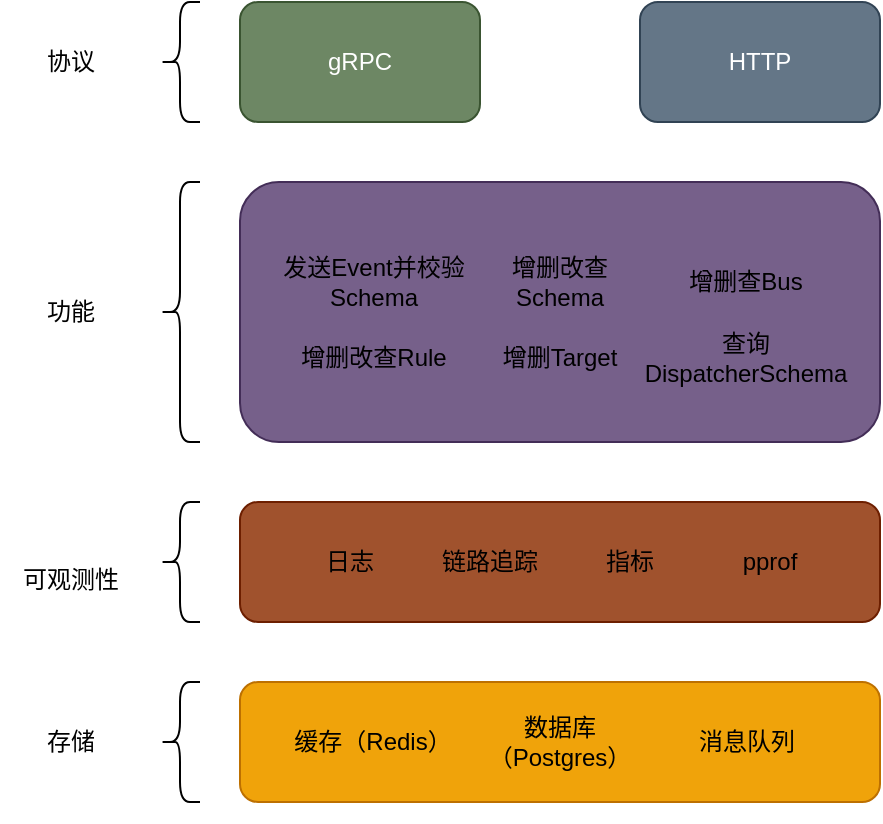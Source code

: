 <mxfile version="27.1.6">
  <diagram name="Page-1" id="1-SDgheZAcAL83luq5_0">
    <mxGraphModel dx="946" dy="1238" grid="1" gridSize="10" guides="1" tooltips="1" connect="1" arrows="1" fold="1" page="1" pageScale="1" pageWidth="850" pageHeight="1100" math="0" shadow="0">
      <root>
        <mxCell id="0" />
        <mxCell id="1" parent="0" />
        <mxCell id="oMM0Ju_mb2_yokq0EX_5-1" value="" style="shape=table;startSize=0;container=1;collapsible=0;childLayout=tableLayout;fontSize=11;fillColor=none;strokeColor=none;" parent="1" vertex="1">
          <mxGeometry x="400" y="570" width="60" height="60" as="geometry" />
        </mxCell>
        <mxCell id="oMM0Ju_mb2_yokq0EX_5-3" value="gRPC" style="rounded=1;whiteSpace=wrap;html=1;fillColor=#6d8764;fontColor=#ffffff;strokeColor=#3A5431;" parent="1" vertex="1">
          <mxGeometry x="180" y="220" width="120" height="60" as="geometry" />
        </mxCell>
        <mxCell id="oMM0Ju_mb2_yokq0EX_5-4" value="HTTP" style="rounded=1;whiteSpace=wrap;html=1;fillColor=#647687;fontColor=#ffffff;strokeColor=#314354;" parent="1" vertex="1">
          <mxGeometry x="380" y="220" width="120" height="60" as="geometry" />
        </mxCell>
        <mxCell id="oMM0Ju_mb2_yokq0EX_5-19" value="" style="rounded=1;whiteSpace=wrap;html=1;fillColor=#76608a;fontColor=#ffffff;strokeColor=#432D57;" parent="1" vertex="1">
          <mxGeometry x="180" y="310" width="320" height="130" as="geometry" />
        </mxCell>
        <mxCell id="oMM0Ju_mb2_yokq0EX_5-20" value="" style="childLayout=tableLayout;recursiveResize=0;shadow=0;fillColor=none;strokeColor=none;" parent="1" vertex="1">
          <mxGeometry x="200" y="340" width="280" height="76" as="geometry" />
        </mxCell>
        <mxCell id="oMM0Ju_mb2_yokq0EX_5-21" value="" style="shape=tableRow;horizontal=0;startSize=0;swimlaneHead=0;swimlaneBody=0;top=0;left=0;bottom=0;right=0;dropTarget=0;collapsible=0;recursiveResize=0;expand=0;fontStyle=0;fillColor=none;" parent="oMM0Ju_mb2_yokq0EX_5-20" vertex="1">
          <mxGeometry width="280" height="40" as="geometry" />
        </mxCell>
        <mxCell id="oMM0Ju_mb2_yokq0EX_5-22" value="发送Event并校验Schema" style="connectable=0;recursiveResize=0;strokeColor=none;fillColor=none;align=center;whiteSpace=wrap;html=1;" parent="oMM0Ju_mb2_yokq0EX_5-21" vertex="1">
          <mxGeometry width="94" height="40" as="geometry">
            <mxRectangle width="94" height="40" as="alternateBounds" />
          </mxGeometry>
        </mxCell>
        <mxCell id="oMM0Ju_mb2_yokq0EX_5-23" value="增删改查Schema" style="connectable=0;recursiveResize=0;strokeColor=none;fillColor=none;align=center;whiteSpace=wrap;html=1;" parent="oMM0Ju_mb2_yokq0EX_5-21" vertex="1">
          <mxGeometry x="94" width="92" height="40" as="geometry">
            <mxRectangle width="92" height="40" as="alternateBounds" />
          </mxGeometry>
        </mxCell>
        <mxCell id="oMM0Ju_mb2_yokq0EX_5-24" value="增删查Bus" style="connectable=0;recursiveResize=0;strokeColor=none;fillColor=none;align=center;whiteSpace=wrap;html=1;" parent="oMM0Ju_mb2_yokq0EX_5-21" vertex="1">
          <mxGeometry x="186" width="94" height="40" as="geometry">
            <mxRectangle width="94" height="40" as="alternateBounds" />
          </mxGeometry>
        </mxCell>
        <mxCell id="oMM0Ju_mb2_yokq0EX_5-25" style="shape=tableRow;horizontal=0;startSize=0;swimlaneHead=0;swimlaneBody=0;top=0;left=0;bottom=0;right=0;dropTarget=0;collapsible=0;recursiveResize=0;expand=0;fontStyle=0;fillColor=none;" parent="oMM0Ju_mb2_yokq0EX_5-20" vertex="1">
          <mxGeometry y="40" width="280" height="36" as="geometry" />
        </mxCell>
        <mxCell id="oMM0Ju_mb2_yokq0EX_5-26" value="增删改查Rule" style="connectable=0;recursiveResize=0;strokeColor=none;fillColor=none;align=center;whiteSpace=wrap;html=1;" parent="oMM0Ju_mb2_yokq0EX_5-25" vertex="1">
          <mxGeometry width="94" height="36" as="geometry">
            <mxRectangle width="94" height="36" as="alternateBounds" />
          </mxGeometry>
        </mxCell>
        <mxCell id="oMM0Ju_mb2_yokq0EX_5-27" value="增删Target" style="connectable=0;recursiveResize=0;strokeColor=none;fillColor=none;align=center;whiteSpace=wrap;html=1;" parent="oMM0Ju_mb2_yokq0EX_5-25" vertex="1">
          <mxGeometry x="94" width="92" height="36" as="geometry">
            <mxRectangle width="92" height="36" as="alternateBounds" />
          </mxGeometry>
        </mxCell>
        <mxCell id="oMM0Ju_mb2_yokq0EX_5-28" value="查询DispatcherSchema" style="connectable=0;recursiveResize=0;strokeColor=none;fillColor=none;align=center;whiteSpace=wrap;html=1;" parent="oMM0Ju_mb2_yokq0EX_5-25" vertex="1">
          <mxGeometry x="186" width="94" height="36" as="geometry">
            <mxRectangle width="94" height="36" as="alternateBounds" />
          </mxGeometry>
        </mxCell>
        <mxCell id="oMM0Ju_mb2_yokq0EX_5-33" value="" style="rounded=1;whiteSpace=wrap;html=1;fillColor=#a0522d;fontColor=#ffffff;strokeColor=#6D1F00;" parent="1" vertex="1">
          <mxGeometry x="180" y="470" width="320" height="60" as="geometry" />
        </mxCell>
        <mxCell id="oMM0Ju_mb2_yokq0EX_5-47" value="" style="childLayout=tableLayout;recursiveResize=0;shadow=0;fillColor=none;strokeColor=none;" parent="1" vertex="1">
          <mxGeometry x="200" y="476.5" width="280" height="47" as="geometry" />
        </mxCell>
        <mxCell id="oMM0Ju_mb2_yokq0EX_5-48" value="" style="shape=tableRow;horizontal=0;startSize=0;swimlaneHead=0;swimlaneBody=0;top=0;left=0;bottom=0;right=0;dropTarget=0;collapsible=0;recursiveResize=0;expand=0;fontStyle=0;fillColor=none;" parent="oMM0Ju_mb2_yokq0EX_5-47" vertex="1">
          <mxGeometry width="280" height="47" as="geometry" />
        </mxCell>
        <mxCell id="oMM0Ju_mb2_yokq0EX_5-60" value="日志" style="connectable=0;recursiveResize=0;strokeColor=none;fillColor=none;align=center;whiteSpace=wrap;html=1;" parent="oMM0Ju_mb2_yokq0EX_5-48" vertex="1">
          <mxGeometry width="70" height="47" as="geometry">
            <mxRectangle width="70" height="47" as="alternateBounds" />
          </mxGeometry>
        </mxCell>
        <mxCell id="oMM0Ju_mb2_yokq0EX_5-49" value="链路追踪" style="connectable=0;recursiveResize=0;strokeColor=none;fillColor=none;align=center;whiteSpace=wrap;html=1;" parent="oMM0Ju_mb2_yokq0EX_5-48" vertex="1">
          <mxGeometry x="70" width="70" height="47" as="geometry">
            <mxRectangle width="70" height="47" as="alternateBounds" />
          </mxGeometry>
        </mxCell>
        <mxCell id="oMM0Ju_mb2_yokq0EX_5-50" value="指标" style="connectable=0;recursiveResize=0;strokeColor=none;fillColor=none;align=center;whiteSpace=wrap;html=1;" parent="oMM0Ju_mb2_yokq0EX_5-48" vertex="1">
          <mxGeometry x="140" width="70" height="47" as="geometry">
            <mxRectangle width="70" height="47" as="alternateBounds" />
          </mxGeometry>
        </mxCell>
        <mxCell id="oMM0Ju_mb2_yokq0EX_5-51" value="pprof" style="connectable=0;recursiveResize=0;strokeColor=none;fillColor=none;align=center;whiteSpace=wrap;html=1;" parent="oMM0Ju_mb2_yokq0EX_5-48" vertex="1">
          <mxGeometry x="210" width="70" height="47" as="geometry">
            <mxRectangle width="70" height="47" as="alternateBounds" />
          </mxGeometry>
        </mxCell>
        <mxCell id="oMM0Ju_mb2_yokq0EX_5-61" value="" style="rounded=1;whiteSpace=wrap;html=1;fillColor=#f0a30a;fontColor=#000000;strokeColor=#BD7000;" parent="1" vertex="1">
          <mxGeometry x="180" y="560" width="320" height="60" as="geometry" />
        </mxCell>
        <mxCell id="oMM0Ju_mb2_yokq0EX_5-62" value="" style="childLayout=tableLayout;recursiveResize=0;shadow=0;fillColor=none;strokeColor=none;" parent="1" vertex="1">
          <mxGeometry x="200" y="566.5" width="280" height="47" as="geometry" />
        </mxCell>
        <mxCell id="oMM0Ju_mb2_yokq0EX_5-63" value="" style="shape=tableRow;horizontal=0;startSize=0;swimlaneHead=0;swimlaneBody=0;top=0;left=0;bottom=0;right=0;dropTarget=0;collapsible=0;recursiveResize=0;expand=0;fontStyle=0;fillColor=none;" parent="oMM0Ju_mb2_yokq0EX_5-62" vertex="1">
          <mxGeometry width="280" height="47" as="geometry" />
        </mxCell>
        <mxCell id="oMM0Ju_mb2_yokq0EX_5-64" value="缓存（Redis）" style="connectable=0;recursiveResize=0;strokeColor=none;fillColor=none;align=center;whiteSpace=wrap;html=1;" parent="oMM0Ju_mb2_yokq0EX_5-63" vertex="1">
          <mxGeometry width="93" height="47" as="geometry">
            <mxRectangle width="93" height="47" as="alternateBounds" />
          </mxGeometry>
        </mxCell>
        <mxCell id="oMM0Ju_mb2_yokq0EX_5-65" value="数据库（Postgres）" style="connectable=0;recursiveResize=0;strokeColor=none;fillColor=none;align=center;whiteSpace=wrap;html=1;" parent="oMM0Ju_mb2_yokq0EX_5-63" vertex="1">
          <mxGeometry x="93" width="94" height="47" as="geometry">
            <mxRectangle width="94" height="47" as="alternateBounds" />
          </mxGeometry>
        </mxCell>
        <mxCell id="oMM0Ju_mb2_yokq0EX_5-66" value="消息队列" style="connectable=0;recursiveResize=0;strokeColor=none;fillColor=none;align=center;whiteSpace=wrap;html=1;" parent="oMM0Ju_mb2_yokq0EX_5-63" vertex="1">
          <mxGeometry x="187" width="93" height="47" as="geometry">
            <mxRectangle width="93" height="47" as="alternateBounds" />
          </mxGeometry>
        </mxCell>
        <mxCell id="oMM0Ju_mb2_yokq0EX_5-69" value="" style="shape=curlyBracket;whiteSpace=wrap;html=1;rounded=1;labelPosition=left;verticalLabelPosition=middle;align=right;verticalAlign=middle;" parent="1" vertex="1">
          <mxGeometry x="140" y="220" width="20" height="60" as="geometry" />
        </mxCell>
        <mxCell id="oMM0Ju_mb2_yokq0EX_5-70" value="" style="shape=curlyBracket;whiteSpace=wrap;html=1;rounded=1;labelPosition=left;verticalLabelPosition=middle;align=right;verticalAlign=middle;" parent="1" vertex="1">
          <mxGeometry x="140" y="310" width="20" height="130" as="geometry" />
        </mxCell>
        <mxCell id="oMM0Ju_mb2_yokq0EX_5-71" value="" style="shape=curlyBracket;whiteSpace=wrap;html=1;rounded=1;labelPosition=left;verticalLabelPosition=middle;align=right;verticalAlign=middle;" parent="1" vertex="1">
          <mxGeometry x="140" y="470" width="20" height="60" as="geometry" />
        </mxCell>
        <mxCell id="oMM0Ju_mb2_yokq0EX_5-72" value="" style="shape=curlyBracket;whiteSpace=wrap;html=1;rounded=1;labelPosition=left;verticalLabelPosition=middle;align=right;verticalAlign=middle;" parent="1" vertex="1">
          <mxGeometry x="140" y="560" width="20" height="60" as="geometry" />
        </mxCell>
        <mxCell id="oMM0Ju_mb2_yokq0EX_5-73" value="协议" style="text;html=1;align=center;verticalAlign=middle;resizable=0;points=[];autosize=1;strokeColor=none;fillColor=none;" parent="1" vertex="1">
          <mxGeometry x="70" y="235" width="50" height="30" as="geometry" />
        </mxCell>
        <mxCell id="oMM0Ju_mb2_yokq0EX_5-74" value="功能" style="text;html=1;align=center;verticalAlign=middle;resizable=0;points=[];autosize=1;strokeColor=none;fillColor=none;" parent="1" vertex="1">
          <mxGeometry x="70" y="360" width="50" height="30" as="geometry" />
        </mxCell>
        <mxCell id="oMM0Ju_mb2_yokq0EX_5-75" value="可观测性" style="text;html=1;align=center;verticalAlign=middle;resizable=0;points=[];autosize=1;strokeColor=none;fillColor=none;" parent="1" vertex="1">
          <mxGeometry x="60" y="493.5" width="70" height="30" as="geometry" />
        </mxCell>
        <mxCell id="oMM0Ju_mb2_yokq0EX_5-76" value="存储" style="text;html=1;align=center;verticalAlign=middle;resizable=0;points=[];autosize=1;strokeColor=none;fillColor=none;" parent="1" vertex="1">
          <mxGeometry x="70" y="575" width="50" height="30" as="geometry" />
        </mxCell>
      </root>
    </mxGraphModel>
  </diagram>
</mxfile>
